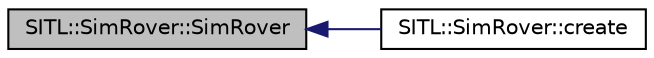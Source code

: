 digraph "SITL::SimRover::SimRover"
{
 // INTERACTIVE_SVG=YES
  edge [fontname="Helvetica",fontsize="10",labelfontname="Helvetica",labelfontsize="10"];
  node [fontname="Helvetica",fontsize="10",shape=record];
  rankdir="LR";
  Node1 [label="SITL::SimRover::SimRover",height=0.2,width=0.4,color="black", fillcolor="grey75", style="filled", fontcolor="black"];
  Node1 -> Node2 [dir="back",color="midnightblue",fontsize="10",style="solid",fontname="Helvetica"];
  Node2 [label="SITL::SimRover::create",height=0.2,width=0.4,color="black", fillcolor="white", style="filled",URL="$classSITL_1_1SimRover.html#acb44f46f575890cff9dea3d566917548"];
}
